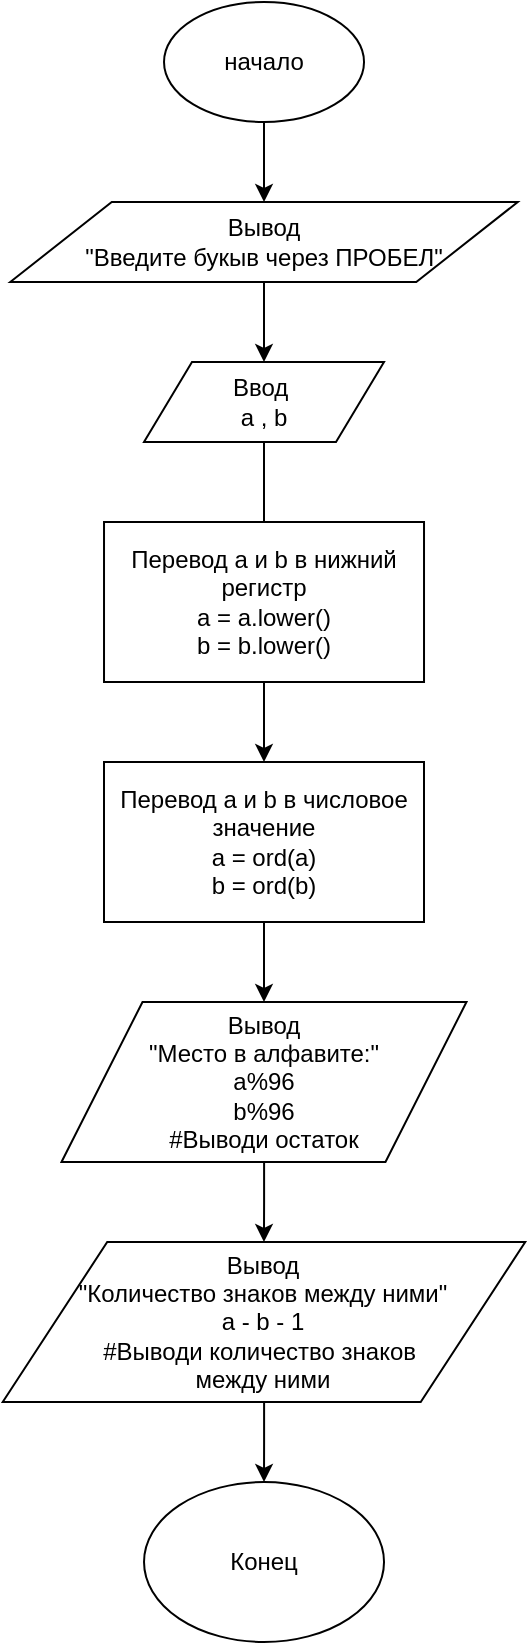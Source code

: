 <mxfile version="13.0.1" type="device"><diagram id="C5RBs43oDa-KdzZeNtuy" name="Page-1"><mxGraphModel dx="1038" dy="1668" grid="1" gridSize="10" guides="1" tooltips="1" connect="1" arrows="1" fold="1" page="1" pageScale="1" pageWidth="827" pageHeight="1169" math="0" shadow="0"><root><mxCell id="WIyWlLk6GJQsqaUBKTNV-0"/><mxCell id="WIyWlLk6GJQsqaUBKTNV-1" parent="WIyWlLk6GJQsqaUBKTNV-0"/><mxCell id="lt5heRwUpONk8eQ_rF5w-58" style="edgeStyle=orthogonalEdgeStyle;rounded=0;orthogonalLoop=1;jettySize=auto;html=1;" edge="1" parent="WIyWlLk6GJQsqaUBKTNV-1" source="lt5heRwUpONk8eQ_rF5w-0" target="lt5heRwUpONk8eQ_rF5w-38"><mxGeometry relative="1" as="geometry"/></mxCell><mxCell id="lt5heRwUpONk8eQ_rF5w-0" value="начало" style="ellipse;whiteSpace=wrap;html=1;" vertex="1" parent="WIyWlLk6GJQsqaUBKTNV-1"><mxGeometry x="350.01" y="-180" width="100" height="60" as="geometry"/></mxCell><mxCell id="lt5heRwUpONk8eQ_rF5w-11" value="Конец" style="ellipse;whiteSpace=wrap;html=1;" vertex="1" parent="WIyWlLk6GJQsqaUBKTNV-1"><mxGeometry x="340.01" y="560" width="120" height="80" as="geometry"/></mxCell><mxCell id="lt5heRwUpONk8eQ_rF5w-57" style="edgeStyle=orthogonalEdgeStyle;rounded=0;orthogonalLoop=1;jettySize=auto;html=1;entryX=0.5;entryY=0;entryDx=0;entryDy=0;" edge="1" parent="WIyWlLk6GJQsqaUBKTNV-1" source="lt5heRwUpONk8eQ_rF5w-38" target="lt5heRwUpONk8eQ_rF5w-39"><mxGeometry relative="1" as="geometry"/></mxCell><mxCell id="lt5heRwUpONk8eQ_rF5w-38" value="Вывод&lt;br&gt;&quot;Введите букыв через ПРОБЕЛ&quot;" style="shape=parallelogram;perimeter=parallelogramPerimeter;whiteSpace=wrap;html=1;" vertex="1" parent="WIyWlLk6GJQsqaUBKTNV-1"><mxGeometry x="273.13" y="-80" width="253.75" height="40" as="geometry"/></mxCell><mxCell id="lt5heRwUpONk8eQ_rF5w-55" style="edgeStyle=orthogonalEdgeStyle;rounded=0;orthogonalLoop=1;jettySize=auto;html=1;" edge="1" parent="WIyWlLk6GJQsqaUBKTNV-1" source="lt5heRwUpONk8eQ_rF5w-39"><mxGeometry relative="1" as="geometry"><mxPoint x="400" y="110" as="targetPoint"/></mxGeometry></mxCell><mxCell id="lt5heRwUpONk8eQ_rF5w-39" value="Ввод&amp;nbsp;&lt;br&gt;a , b" style="shape=parallelogram;perimeter=parallelogramPerimeter;whiteSpace=wrap;html=1;" vertex="1" parent="WIyWlLk6GJQsqaUBKTNV-1"><mxGeometry x="340" width="120" height="40" as="geometry"/></mxCell><mxCell id="lt5heRwUpONk8eQ_rF5w-75" style="edgeStyle=orthogonalEdgeStyle;rounded=0;orthogonalLoop=1;jettySize=auto;html=1;entryX=0.5;entryY=0;entryDx=0;entryDy=0;" edge="1" parent="WIyWlLk6GJQsqaUBKTNV-1" source="lt5heRwUpONk8eQ_rF5w-43" target="lt5heRwUpONk8eQ_rF5w-73"><mxGeometry relative="1" as="geometry"/></mxCell><mxCell id="lt5heRwUpONk8eQ_rF5w-43" value="Вывод&lt;br&gt;&quot;Место в алфавите:&quot;&lt;br&gt;a%96&lt;br&gt;b%96&lt;br&gt;#Выводи остаток&lt;br&gt;" style="shape=parallelogram;perimeter=parallelogramPerimeter;whiteSpace=wrap;html=1;" vertex="1" parent="WIyWlLk6GJQsqaUBKTNV-1"><mxGeometry x="298.75" y="320" width="202.49" height="80" as="geometry"/></mxCell><mxCell id="lt5heRwUpONk8eQ_rF5w-69" style="edgeStyle=orthogonalEdgeStyle;rounded=0;orthogonalLoop=1;jettySize=auto;html=1;entryX=0.5;entryY=0;entryDx=0;entryDy=0;" edge="1" parent="WIyWlLk6GJQsqaUBKTNV-1" source="lt5heRwUpONk8eQ_rF5w-44" target="lt5heRwUpONk8eQ_rF5w-65"><mxGeometry relative="1" as="geometry"/></mxCell><mxCell id="lt5heRwUpONk8eQ_rF5w-44" value="Перевод a и b в нижний регистр&lt;br&gt;a = a.lower()&lt;br&gt;b = b.lower()" style="rounded=0;whiteSpace=wrap;html=1;" vertex="1" parent="WIyWlLk6GJQsqaUBKTNV-1"><mxGeometry x="320.01" y="80" width="160" height="80" as="geometry"/></mxCell><mxCell id="lt5heRwUpONk8eQ_rF5w-68" style="edgeStyle=orthogonalEdgeStyle;rounded=0;orthogonalLoop=1;jettySize=auto;html=1;entryX=0.5;entryY=0;entryDx=0;entryDy=0;" edge="1" parent="WIyWlLk6GJQsqaUBKTNV-1" source="lt5heRwUpONk8eQ_rF5w-65"><mxGeometry relative="1" as="geometry"><mxPoint x="400" y="320" as="targetPoint"/></mxGeometry></mxCell><mxCell id="lt5heRwUpONk8eQ_rF5w-65" value="Перевод a и b в числовое значение&lt;br&gt;a = ord(a)&lt;br&gt;b = ord(b)" style="rounded=0;whiteSpace=wrap;html=1;" vertex="1" parent="WIyWlLk6GJQsqaUBKTNV-1"><mxGeometry x="320" y="200" width="160" height="80" as="geometry"/></mxCell><mxCell id="lt5heRwUpONk8eQ_rF5w-74" style="edgeStyle=orthogonalEdgeStyle;rounded=0;orthogonalLoop=1;jettySize=auto;html=1;entryX=0.5;entryY=0;entryDx=0;entryDy=0;" edge="1" parent="WIyWlLk6GJQsqaUBKTNV-1" source="lt5heRwUpONk8eQ_rF5w-73" target="lt5heRwUpONk8eQ_rF5w-11"><mxGeometry relative="1" as="geometry"/></mxCell><mxCell id="lt5heRwUpONk8eQ_rF5w-73" value="Вывод&lt;br&gt;&quot;Количество знаков между ними&quot;&lt;br&gt;a - b - 1&lt;br&gt;#Выводи количество знаков&amp;nbsp;&lt;br&gt;между ними" style="shape=parallelogram;perimeter=parallelogramPerimeter;whiteSpace=wrap;html=1;" vertex="1" parent="WIyWlLk6GJQsqaUBKTNV-1"><mxGeometry x="269.36" y="440" width="261.25" height="80" as="geometry"/></mxCell></root></mxGraphModel></diagram></mxfile>